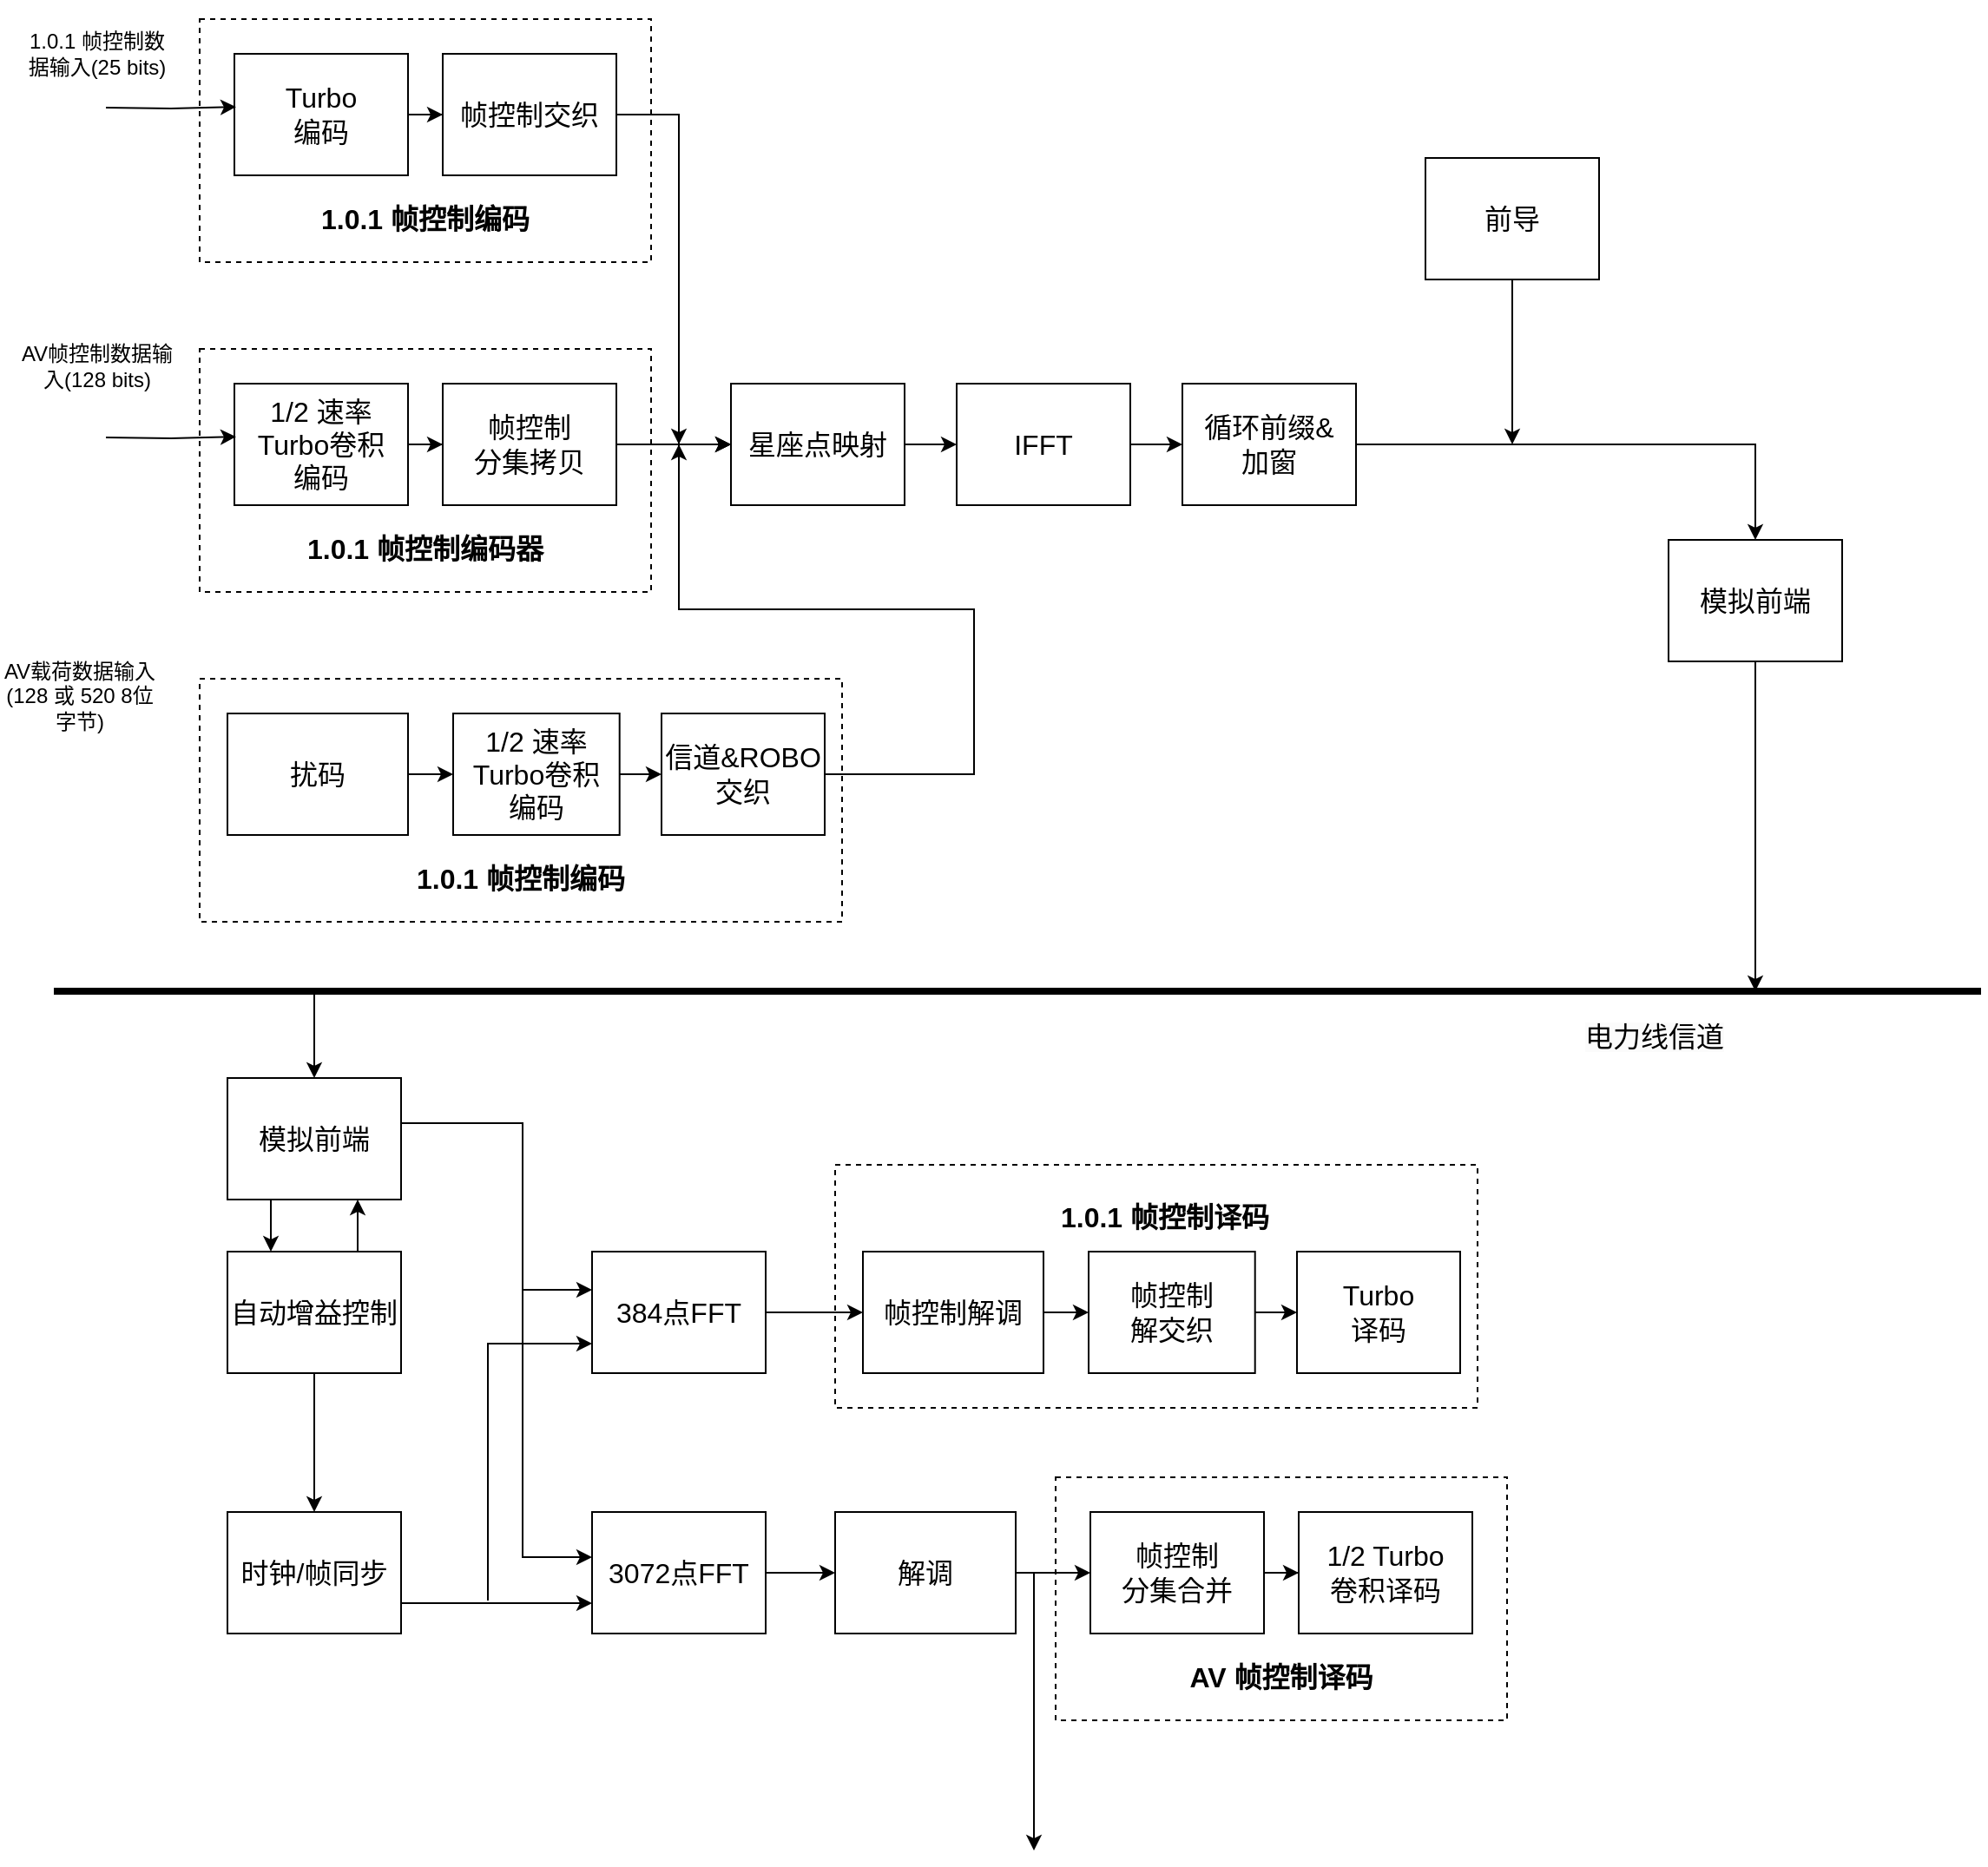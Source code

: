 <mxfile version="22.0.8" type="github">
  <diagram name="第 1 页" id="4Hz0rkFYBHFQYvL2XjP1">
    <mxGraphModel dx="1154" dy="752" grid="1" gridSize="10" guides="1" tooltips="1" connect="1" arrows="1" fold="1" page="1" pageScale="1" pageWidth="827" pageHeight="1169" math="0" shadow="0">
      <root>
        <mxCell id="0" />
        <mxCell id="1" parent="0" />
        <mxCell id="yzfYC1FxkyKj9C1LQhwi-11" value="" style="group;dashed=1;" parent="1" vertex="1" connectable="0">
          <mxGeometry x="154" y="270" width="260" height="140" as="geometry" />
        </mxCell>
        <mxCell id="yzfYC1FxkyKj9C1LQhwi-8" value="&lt;br&gt;&lt;span style=&quot;font-size: 16px;&quot;&gt;&lt;br&gt;&lt;br&gt;&lt;br&gt;&lt;br&gt;&lt;b&gt;1.0.1 帧控制编码&lt;/b&gt;&lt;/span&gt;" style="rounded=0;whiteSpace=wrap;html=1;dashed=1;" parent="yzfYC1FxkyKj9C1LQhwi-11" vertex="1">
          <mxGeometry width="260" height="140" as="geometry" />
        </mxCell>
        <mxCell id="yzfYC1FxkyKj9C1LQhwi-5" value="&lt;font style=&quot;font-size: 16px;&quot;&gt;Turbo&lt;br&gt;编码&lt;/font&gt;" style="rounded=0;whiteSpace=wrap;html=1;" parent="yzfYC1FxkyKj9C1LQhwi-11" vertex="1">
          <mxGeometry x="20" y="20" width="100" height="70" as="geometry" />
        </mxCell>
        <mxCell id="yzfYC1FxkyKj9C1LQhwi-6" value="&lt;font style=&quot;font-size: 16px;&quot;&gt;帧控制交织&lt;/font&gt;" style="rounded=0;whiteSpace=wrap;html=1;" parent="yzfYC1FxkyKj9C1LQhwi-11" vertex="1">
          <mxGeometry x="140" y="20" width="100" height="70" as="geometry" />
        </mxCell>
        <mxCell id="yzfYC1FxkyKj9C1LQhwi-7" value="" style="edgeStyle=orthogonalEdgeStyle;rounded=0;orthogonalLoop=1;jettySize=auto;html=1;" parent="yzfYC1FxkyKj9C1LQhwi-11" source="yzfYC1FxkyKj9C1LQhwi-5" target="yzfYC1FxkyKj9C1LQhwi-6" edge="1">
          <mxGeometry relative="1" as="geometry" />
        </mxCell>
        <mxCell id="yzfYC1FxkyKj9C1LQhwi-13" value="1.0.1 帧控制数据输入(25 bits)" style="rounded=0;whiteSpace=wrap;html=1;strokeColor=#FFFFFF;opacity=0;" parent="1" vertex="1">
          <mxGeometry x="50" y="260" width="90" height="60" as="geometry" />
        </mxCell>
        <mxCell id="yzfYC1FxkyKj9C1LQhwi-15" style="edgeStyle=orthogonalEdgeStyle;rounded=0;orthogonalLoop=1;jettySize=auto;html=1;entryX=0.01;entryY=0.437;entryDx=0;entryDy=0;entryPerimeter=0;" parent="1" target="yzfYC1FxkyKj9C1LQhwi-5" edge="1">
          <mxGeometry relative="1" as="geometry">
            <mxPoint x="100" y="321" as="sourcePoint" />
          </mxGeometry>
        </mxCell>
        <mxCell id="rzh6YcGEG5G2oRxeDgS9-1" value="AV帧控制数据输入(128 bits)" style="rounded=0;whiteSpace=wrap;html=1;strokeColor=#FFFFFF;opacity=0;" vertex="1" parent="1">
          <mxGeometry x="50" y="440" width="90" height="60" as="geometry" />
        </mxCell>
        <mxCell id="rzh6YcGEG5G2oRxeDgS9-14" value="" style="group;dashed=1;" vertex="1" connectable="0" parent="1">
          <mxGeometry x="154" y="460" width="260" height="140" as="geometry" />
        </mxCell>
        <mxCell id="rzh6YcGEG5G2oRxeDgS9-15" value="&lt;br&gt;&lt;span style=&quot;font-size: 16px;&quot;&gt;&lt;br&gt;&lt;br&gt;&lt;br&gt;&lt;br&gt;&lt;b&gt;1.0.1 帧控制编码器&lt;/b&gt;&lt;/span&gt;" style="rounded=0;whiteSpace=wrap;html=1;dashed=1;" vertex="1" parent="rzh6YcGEG5G2oRxeDgS9-14">
          <mxGeometry width="260" height="140" as="geometry" />
        </mxCell>
        <mxCell id="rzh6YcGEG5G2oRxeDgS9-16" value="&lt;font style=&quot;font-size: 16px;&quot;&gt;1/2 速率Turbo卷积&lt;br&gt;编码&lt;/font&gt;" style="rounded=0;whiteSpace=wrap;html=1;" vertex="1" parent="rzh6YcGEG5G2oRxeDgS9-14">
          <mxGeometry x="20" y="20" width="100" height="70" as="geometry" />
        </mxCell>
        <mxCell id="rzh6YcGEG5G2oRxeDgS9-17" value="&lt;span style=&quot;font-size: 16px;&quot;&gt;帧控制&lt;br&gt;分集拷贝&lt;/span&gt;" style="rounded=0;whiteSpace=wrap;html=1;" vertex="1" parent="rzh6YcGEG5G2oRxeDgS9-14">
          <mxGeometry x="140" y="20" width="100" height="70" as="geometry" />
        </mxCell>
        <mxCell id="rzh6YcGEG5G2oRxeDgS9-18" value="" style="edgeStyle=orthogonalEdgeStyle;rounded=0;orthogonalLoop=1;jettySize=auto;html=1;" edge="1" parent="rzh6YcGEG5G2oRxeDgS9-14" source="rzh6YcGEG5G2oRxeDgS9-16" target="rzh6YcGEG5G2oRxeDgS9-17">
          <mxGeometry relative="1" as="geometry" />
        </mxCell>
        <mxCell id="rzh6YcGEG5G2oRxeDgS9-19" style="edgeStyle=orthogonalEdgeStyle;rounded=0;orthogonalLoop=1;jettySize=auto;html=1;entryX=0.01;entryY=0.437;entryDx=0;entryDy=0;entryPerimeter=0;" edge="1" target="rzh6YcGEG5G2oRxeDgS9-16" parent="1">
          <mxGeometry relative="1" as="geometry">
            <mxPoint x="100" y="511" as="sourcePoint" />
          </mxGeometry>
        </mxCell>
        <mxCell id="rzh6YcGEG5G2oRxeDgS9-22" value="AV载荷数据输入(128 或 520 8位字节)" style="rounded=0;whiteSpace=wrap;html=1;strokeColor=#FFFFFF;opacity=0;" vertex="1" parent="1">
          <mxGeometry x="40" y="630" width="90" height="60" as="geometry" />
        </mxCell>
        <mxCell id="rzh6YcGEG5G2oRxeDgS9-23" value="" style="group;dashed=1;" vertex="1" connectable="0" parent="1">
          <mxGeometry x="154" y="650" width="446" height="140" as="geometry" />
        </mxCell>
        <mxCell id="rzh6YcGEG5G2oRxeDgS9-24" value="&lt;br&gt;&lt;span style=&quot;font-size: 16px;&quot;&gt;&lt;br&gt;&lt;br&gt;&lt;br&gt;&lt;br&gt;&lt;b&gt;1.0.1 帧控制编码&lt;/b&gt;&lt;/span&gt;" style="rounded=0;whiteSpace=wrap;html=1;dashed=1;" vertex="1" parent="rzh6YcGEG5G2oRxeDgS9-23">
          <mxGeometry width="370" height="140" as="geometry" />
        </mxCell>
        <mxCell id="rzh6YcGEG5G2oRxeDgS9-25" value="&lt;font style=&quot;font-size: 16px;&quot;&gt;1/2 速率Turbo卷积&lt;br&gt;编码&lt;/font&gt;" style="rounded=0;whiteSpace=wrap;html=1;" vertex="1" parent="rzh6YcGEG5G2oRxeDgS9-23">
          <mxGeometry x="146" y="20" width="95.85" height="70" as="geometry" />
        </mxCell>
        <mxCell id="rzh6YcGEG5G2oRxeDgS9-26" value="&lt;span style=&quot;font-size: 16px;&quot;&gt;信道&amp;amp;ROBO&lt;br&gt;交织&lt;/span&gt;" style="rounded=0;whiteSpace=wrap;html=1;" vertex="1" parent="rzh6YcGEG5G2oRxeDgS9-23">
          <mxGeometry x="266" y="20" width="94" height="70" as="geometry" />
        </mxCell>
        <mxCell id="rzh6YcGEG5G2oRxeDgS9-27" value="" style="edgeStyle=orthogonalEdgeStyle;rounded=0;orthogonalLoop=1;jettySize=auto;html=1;" edge="1" parent="rzh6YcGEG5G2oRxeDgS9-23" source="rzh6YcGEG5G2oRxeDgS9-25" target="rzh6YcGEG5G2oRxeDgS9-26">
          <mxGeometry relative="1" as="geometry" />
        </mxCell>
        <mxCell id="rzh6YcGEG5G2oRxeDgS9-37" value="" style="edgeStyle=orthogonalEdgeStyle;rounded=0;orthogonalLoop=1;jettySize=auto;html=1;" edge="1" parent="rzh6YcGEG5G2oRxeDgS9-23" source="rzh6YcGEG5G2oRxeDgS9-36" target="rzh6YcGEG5G2oRxeDgS9-25">
          <mxGeometry relative="1" as="geometry" />
        </mxCell>
        <mxCell id="rzh6YcGEG5G2oRxeDgS9-36" value="&lt;font style=&quot;font-size: 16px;&quot;&gt;扰码&lt;/font&gt;" style="rounded=0;whiteSpace=wrap;html=1;" vertex="1" parent="rzh6YcGEG5G2oRxeDgS9-23">
          <mxGeometry x="16" y="20" width="104" height="70" as="geometry" />
        </mxCell>
        <mxCell id="rzh6YcGEG5G2oRxeDgS9-46" value="" style="edgeStyle=orthogonalEdgeStyle;rounded=0;orthogonalLoop=1;jettySize=auto;html=1;" edge="1" parent="1" source="rzh6YcGEG5G2oRxeDgS9-38" target="rzh6YcGEG5G2oRxeDgS9-45">
          <mxGeometry relative="1" as="geometry" />
        </mxCell>
        <mxCell id="rzh6YcGEG5G2oRxeDgS9-38" value="&lt;span style=&quot;font-size: 16px;&quot;&gt;星座点映射&lt;/span&gt;" style="rounded=0;whiteSpace=wrap;html=1;" vertex="1" parent="1">
          <mxGeometry x="460" y="480" width="100" height="70" as="geometry" />
        </mxCell>
        <mxCell id="rzh6YcGEG5G2oRxeDgS9-41" style="edgeStyle=orthogonalEdgeStyle;rounded=0;orthogonalLoop=1;jettySize=auto;html=1;exitX=1;exitY=0.5;exitDx=0;exitDy=0;entryX=0;entryY=0.5;entryDx=0;entryDy=0;" edge="1" parent="1" source="rzh6YcGEG5G2oRxeDgS9-17" target="rzh6YcGEG5G2oRxeDgS9-38">
          <mxGeometry relative="1" as="geometry" />
        </mxCell>
        <mxCell id="rzh6YcGEG5G2oRxeDgS9-40" style="edgeStyle=orthogonalEdgeStyle;rounded=0;orthogonalLoop=1;jettySize=auto;html=1;exitX=1;exitY=0.5;exitDx=0;exitDy=0;entryX=0;entryY=0.5;entryDx=0;entryDy=0;" edge="1" parent="1" source="yzfYC1FxkyKj9C1LQhwi-6" target="rzh6YcGEG5G2oRxeDgS9-38">
          <mxGeometry relative="1" as="geometry">
            <mxPoint x="440" y="510" as="targetPoint" />
            <Array as="points">
              <mxPoint x="430" y="325" />
              <mxPoint x="430" y="515" />
            </Array>
          </mxGeometry>
        </mxCell>
        <mxCell id="rzh6YcGEG5G2oRxeDgS9-42" style="edgeStyle=orthogonalEdgeStyle;rounded=0;orthogonalLoop=1;jettySize=auto;html=1;exitX=1;exitY=0.5;exitDx=0;exitDy=0;entryX=0;entryY=0.5;entryDx=0;entryDy=0;" edge="1" parent="1" source="rzh6YcGEG5G2oRxeDgS9-26" target="rzh6YcGEG5G2oRxeDgS9-38">
          <mxGeometry relative="1" as="geometry">
            <Array as="points">
              <mxPoint x="600" y="705" />
              <mxPoint x="600" y="610" />
              <mxPoint x="430" y="610" />
              <mxPoint x="430" y="515" />
            </Array>
          </mxGeometry>
        </mxCell>
        <mxCell id="rzh6YcGEG5G2oRxeDgS9-43" value="" style="endArrow=classic;html=1;rounded=0;" edge="1" parent="1">
          <mxGeometry width="50" height="50" relative="1" as="geometry">
            <mxPoint x="430" y="335" as="sourcePoint" />
            <mxPoint x="430" y="515" as="targetPoint" />
          </mxGeometry>
        </mxCell>
        <mxCell id="rzh6YcGEG5G2oRxeDgS9-44" value="" style="endArrow=classic;html=1;rounded=0;" edge="1" parent="1">
          <mxGeometry width="50" height="50" relative="1" as="geometry">
            <mxPoint x="430" y="575" as="sourcePoint" />
            <mxPoint x="430" y="515" as="targetPoint" />
          </mxGeometry>
        </mxCell>
        <mxCell id="rzh6YcGEG5G2oRxeDgS9-49" value="" style="edgeStyle=orthogonalEdgeStyle;rounded=0;orthogonalLoop=1;jettySize=auto;html=1;" edge="1" parent="1" source="rzh6YcGEG5G2oRxeDgS9-45" target="rzh6YcGEG5G2oRxeDgS9-48">
          <mxGeometry relative="1" as="geometry" />
        </mxCell>
        <mxCell id="rzh6YcGEG5G2oRxeDgS9-45" value="&lt;span style=&quot;font-size: 16px;&quot;&gt;IFFT&lt;/span&gt;" style="rounded=0;whiteSpace=wrap;html=1;" vertex="1" parent="1">
          <mxGeometry x="590" y="480" width="100" height="70" as="geometry" />
        </mxCell>
        <mxCell id="rzh6YcGEG5G2oRxeDgS9-54" style="edgeStyle=orthogonalEdgeStyle;rounded=0;orthogonalLoop=1;jettySize=auto;html=1;exitX=1;exitY=0.5;exitDx=0;exitDy=0;entryX=0.5;entryY=0;entryDx=0;entryDy=0;" edge="1" parent="1" source="rzh6YcGEG5G2oRxeDgS9-48" target="rzh6YcGEG5G2oRxeDgS9-50">
          <mxGeometry relative="1" as="geometry" />
        </mxCell>
        <mxCell id="rzh6YcGEG5G2oRxeDgS9-48" value="&lt;span style=&quot;font-size: 16px;&quot;&gt;循环前缀&amp;amp;&lt;br&gt;加窗&lt;/span&gt;" style="rounded=0;whiteSpace=wrap;html=1;" vertex="1" parent="1">
          <mxGeometry x="720" y="480" width="100" height="70" as="geometry" />
        </mxCell>
        <mxCell id="rzh6YcGEG5G2oRxeDgS9-57" style="edgeStyle=orthogonalEdgeStyle;rounded=0;orthogonalLoop=1;jettySize=auto;html=1;" edge="1" parent="1" source="rzh6YcGEG5G2oRxeDgS9-50">
          <mxGeometry relative="1" as="geometry">
            <mxPoint x="1050" y="830.0" as="targetPoint" />
          </mxGeometry>
        </mxCell>
        <mxCell id="rzh6YcGEG5G2oRxeDgS9-50" value="&lt;span style=&quot;font-size: 16px;&quot;&gt;模拟前端&lt;/span&gt;" style="rounded=0;whiteSpace=wrap;html=1;" vertex="1" parent="1">
          <mxGeometry x="1000" y="570" width="100" height="70" as="geometry" />
        </mxCell>
        <mxCell id="rzh6YcGEG5G2oRxeDgS9-55" style="edgeStyle=orthogonalEdgeStyle;rounded=0;orthogonalLoop=1;jettySize=auto;html=1;" edge="1" parent="1" source="rzh6YcGEG5G2oRxeDgS9-51">
          <mxGeometry relative="1" as="geometry">
            <mxPoint x="910" y="515" as="targetPoint" />
            <mxPoint x="910" y="425" as="sourcePoint" />
          </mxGeometry>
        </mxCell>
        <mxCell id="rzh6YcGEG5G2oRxeDgS9-51" value="&lt;span style=&quot;font-size: 16px;&quot;&gt;前导&lt;/span&gt;" style="rounded=0;whiteSpace=wrap;html=1;" vertex="1" parent="1">
          <mxGeometry x="860" y="350" width="100" height="70" as="geometry" />
        </mxCell>
        <mxCell id="rzh6YcGEG5G2oRxeDgS9-56" value="" style="endArrow=none;html=1;rounded=0;strokeWidth=4;" edge="1" parent="1">
          <mxGeometry width="50" height="50" relative="1" as="geometry">
            <mxPoint x="70" y="830" as="sourcePoint" />
            <mxPoint x="1180" y="830" as="targetPoint" />
          </mxGeometry>
        </mxCell>
        <mxCell id="rzh6YcGEG5G2oRxeDgS9-58" value="&lt;span style=&quot;color: rgb(0, 0, 0); font-family: Helvetica; font-size: 16px; font-style: normal; font-variant-ligatures: normal; font-variant-caps: normal; font-weight: 400; letter-spacing: normal; orphans: 2; text-align: center; text-indent: 0px; text-transform: none; widows: 2; word-spacing: 0px; -webkit-text-stroke-width: 0px; background-color: rgb(251, 251, 251); text-decoration-thickness: initial; text-decoration-style: initial; text-decoration-color: initial; float: none; display: inline !important;&quot;&gt;电力线信道&lt;/span&gt;" style="text;whiteSpace=wrap;html=1;" vertex="1" parent="1">
          <mxGeometry x="950" y="840" width="100" height="40" as="geometry" />
        </mxCell>
        <mxCell id="rzh6YcGEG5G2oRxeDgS9-75" style="edgeStyle=orthogonalEdgeStyle;rounded=0;orthogonalLoop=1;jettySize=auto;html=1;" edge="1" parent="1">
          <mxGeometry relative="1" as="geometry">
            <mxPoint x="380" y="1156" as="targetPoint" />
            <mxPoint x="270" y="906.0" as="sourcePoint" />
            <Array as="points">
              <mxPoint x="340" y="906" />
              <mxPoint x="340" y="1156" />
            </Array>
          </mxGeometry>
        </mxCell>
        <mxCell id="rzh6YcGEG5G2oRxeDgS9-81" style="edgeStyle=orthogonalEdgeStyle;rounded=0;orthogonalLoop=1;jettySize=auto;html=1;exitX=0.25;exitY=1;exitDx=0;exitDy=0;entryX=0.25;entryY=0;entryDx=0;entryDy=0;" edge="1" parent="1" source="rzh6YcGEG5G2oRxeDgS9-59" target="rzh6YcGEG5G2oRxeDgS9-62">
          <mxGeometry relative="1" as="geometry" />
        </mxCell>
        <mxCell id="rzh6YcGEG5G2oRxeDgS9-59" value="&lt;span style=&quot;font-size: 16px;&quot;&gt;模拟前端&lt;/span&gt;" style="rounded=0;whiteSpace=wrap;html=1;" vertex="1" parent="1">
          <mxGeometry x="170" y="880" width="100" height="70" as="geometry" />
        </mxCell>
        <mxCell id="rzh6YcGEG5G2oRxeDgS9-71" value="" style="edgeStyle=orthogonalEdgeStyle;rounded=0;orthogonalLoop=1;jettySize=auto;html=1;" edge="1" parent="1" source="rzh6YcGEG5G2oRxeDgS9-62" target="rzh6YcGEG5G2oRxeDgS9-70">
          <mxGeometry relative="1" as="geometry" />
        </mxCell>
        <mxCell id="rzh6YcGEG5G2oRxeDgS9-82" style="edgeStyle=orthogonalEdgeStyle;rounded=0;orthogonalLoop=1;jettySize=auto;html=1;exitX=0.75;exitY=0;exitDx=0;exitDy=0;entryX=0.75;entryY=1;entryDx=0;entryDy=0;" edge="1" parent="1" source="rzh6YcGEG5G2oRxeDgS9-62" target="rzh6YcGEG5G2oRxeDgS9-59">
          <mxGeometry relative="1" as="geometry" />
        </mxCell>
        <mxCell id="rzh6YcGEG5G2oRxeDgS9-62" value="&lt;span style=&quot;font-size: 16px;&quot;&gt;自动增益控制&lt;/span&gt;" style="rounded=0;whiteSpace=wrap;html=1;" vertex="1" parent="1">
          <mxGeometry x="170" y="980" width="100" height="70" as="geometry" />
        </mxCell>
        <mxCell id="rzh6YcGEG5G2oRxeDgS9-69" value="" style="endArrow=classic;html=1;rounded=0;entryX=0.5;entryY=0;entryDx=0;entryDy=0;" edge="1" parent="1" target="rzh6YcGEG5G2oRxeDgS9-59">
          <mxGeometry width="50" height="50" relative="1" as="geometry">
            <mxPoint x="220" y="830" as="sourcePoint" />
            <mxPoint x="250" y="790" as="targetPoint" />
          </mxGeometry>
        </mxCell>
        <mxCell id="rzh6YcGEG5G2oRxeDgS9-80" style="edgeStyle=orthogonalEdgeStyle;rounded=0;orthogonalLoop=1;jettySize=auto;html=1;exitX=1;exitY=0.75;exitDx=0;exitDy=0;entryX=0;entryY=0.75;entryDx=0;entryDy=0;" edge="1" parent="1" source="rzh6YcGEG5G2oRxeDgS9-70" target="rzh6YcGEG5G2oRxeDgS9-74">
          <mxGeometry relative="1" as="geometry" />
        </mxCell>
        <mxCell id="rzh6YcGEG5G2oRxeDgS9-70" value="&lt;span style=&quot;font-size: 16px;&quot;&gt;时钟/帧同步&lt;/span&gt;" style="rounded=0;whiteSpace=wrap;html=1;" vertex="1" parent="1">
          <mxGeometry x="170" y="1130" width="100" height="70" as="geometry" />
        </mxCell>
        <mxCell id="rzh6YcGEG5G2oRxeDgS9-72" value="&lt;span style=&quot;font-size: 16px;&quot;&gt;384点FFT&lt;/span&gt;" style="rounded=0;whiteSpace=wrap;html=1;" vertex="1" parent="1">
          <mxGeometry x="380" y="980" width="100" height="70" as="geometry" />
        </mxCell>
        <mxCell id="rzh6YcGEG5G2oRxeDgS9-97" style="edgeStyle=orthogonalEdgeStyle;rounded=0;orthogonalLoop=1;jettySize=auto;html=1;exitX=1;exitY=0.5;exitDx=0;exitDy=0;entryX=0;entryY=0.5;entryDx=0;entryDy=0;" edge="1" parent="1" source="rzh6YcGEG5G2oRxeDgS9-74" target="rzh6YcGEG5G2oRxeDgS9-96">
          <mxGeometry relative="1" as="geometry" />
        </mxCell>
        <mxCell id="rzh6YcGEG5G2oRxeDgS9-74" value="&lt;span style=&quot;font-size: 16px;&quot;&gt;3072点FFT&lt;/span&gt;" style="rounded=0;whiteSpace=wrap;html=1;" vertex="1" parent="1">
          <mxGeometry x="380" y="1130" width="100" height="70" as="geometry" />
        </mxCell>
        <mxCell id="rzh6YcGEG5G2oRxeDgS9-77" value="" style="endArrow=classic;html=1;rounded=0;entryX=0;entryY=0.5;entryDx=0;entryDy=0;" edge="1" parent="1">
          <mxGeometry width="50" height="50" relative="1" as="geometry">
            <mxPoint x="340" y="1002" as="sourcePoint" />
            <mxPoint x="380" y="1002" as="targetPoint" />
          </mxGeometry>
        </mxCell>
        <mxCell id="rzh6YcGEG5G2oRxeDgS9-83" value="" style="endArrow=classic;html=1;rounded=0;" edge="1" parent="1">
          <mxGeometry width="50" height="50" relative="1" as="geometry">
            <mxPoint x="320" y="1181" as="sourcePoint" />
            <mxPoint x="380" y="1033" as="targetPoint" />
            <Array as="points">
              <mxPoint x="320" y="1033" />
            </Array>
          </mxGeometry>
        </mxCell>
        <mxCell id="rzh6YcGEG5G2oRxeDgS9-85" value="" style="group;dashed=1;" vertex="1" connectable="0" parent="1">
          <mxGeometry x="520" y="960" width="446" height="140" as="geometry" />
        </mxCell>
        <mxCell id="rzh6YcGEG5G2oRxeDgS9-86" value="" style="rounded=0;whiteSpace=wrap;html=1;dashed=1;" vertex="1" parent="rzh6YcGEG5G2oRxeDgS9-85">
          <mxGeometry y="-30" width="370" height="140" as="geometry" />
        </mxCell>
        <mxCell id="rzh6YcGEG5G2oRxeDgS9-87" value="&lt;span style=&quot;font-size: 16px;&quot;&gt;帧控制&lt;br&gt;解交织&lt;/span&gt;" style="rounded=0;whiteSpace=wrap;html=1;" vertex="1" parent="rzh6YcGEG5G2oRxeDgS9-85">
          <mxGeometry x="146" y="20" width="95.85" height="70" as="geometry" />
        </mxCell>
        <mxCell id="rzh6YcGEG5G2oRxeDgS9-88" value="&lt;span style=&quot;font-size: 16px;&quot;&gt;Turbo&lt;br&gt;译码&lt;/span&gt;" style="rounded=0;whiteSpace=wrap;html=1;" vertex="1" parent="rzh6YcGEG5G2oRxeDgS9-85">
          <mxGeometry x="266" y="20" width="94" height="70" as="geometry" />
        </mxCell>
        <mxCell id="rzh6YcGEG5G2oRxeDgS9-89" value="" style="edgeStyle=orthogonalEdgeStyle;rounded=0;orthogonalLoop=1;jettySize=auto;html=1;" edge="1" parent="rzh6YcGEG5G2oRxeDgS9-85" source="rzh6YcGEG5G2oRxeDgS9-87" target="rzh6YcGEG5G2oRxeDgS9-88">
          <mxGeometry relative="1" as="geometry" />
        </mxCell>
        <mxCell id="rzh6YcGEG5G2oRxeDgS9-90" value="" style="edgeStyle=orthogonalEdgeStyle;rounded=0;orthogonalLoop=1;jettySize=auto;html=1;" edge="1" parent="rzh6YcGEG5G2oRxeDgS9-85" source="rzh6YcGEG5G2oRxeDgS9-91" target="rzh6YcGEG5G2oRxeDgS9-87">
          <mxGeometry relative="1" as="geometry" />
        </mxCell>
        <mxCell id="rzh6YcGEG5G2oRxeDgS9-91" value="&lt;font style=&quot;font-size: 16px;&quot;&gt;帧控制解调&lt;/font&gt;" style="rounded=0;whiteSpace=wrap;html=1;" vertex="1" parent="rzh6YcGEG5G2oRxeDgS9-85">
          <mxGeometry x="16" y="20" width="104" height="70" as="geometry" />
        </mxCell>
        <mxCell id="rzh6YcGEG5G2oRxeDgS9-92" value="&lt;font style=&quot;font-size: 16px;&quot;&gt;&lt;b&gt;1.0.1 帧控制译码&lt;/b&gt;&lt;/font&gt;" style="rounded=0;whiteSpace=wrap;html=1;strokeColor=#FFFFFF;opacity=0;" vertex="1" parent="1">
          <mxGeometry x="640" y="930" width="140" height="60" as="geometry" />
        </mxCell>
        <mxCell id="rzh6YcGEG5G2oRxeDgS9-96" value="&lt;font style=&quot;font-size: 16px;&quot;&gt;解调&lt;/font&gt;" style="rounded=0;whiteSpace=wrap;html=1;" vertex="1" parent="1">
          <mxGeometry x="520" y="1130" width="104" height="70" as="geometry" />
        </mxCell>
        <mxCell id="rzh6YcGEG5G2oRxeDgS9-94" style="edgeStyle=orthogonalEdgeStyle;rounded=0;orthogonalLoop=1;jettySize=auto;html=1;exitX=1;exitY=0.5;exitDx=0;exitDy=0;entryX=0;entryY=0.5;entryDx=0;entryDy=0;" edge="1" parent="1" source="rzh6YcGEG5G2oRxeDgS9-72" target="rzh6YcGEG5G2oRxeDgS9-91">
          <mxGeometry relative="1" as="geometry" />
        </mxCell>
        <mxCell id="rzh6YcGEG5G2oRxeDgS9-98" value="&lt;br&gt;&lt;span style=&quot;font-size: 16px;&quot;&gt;&lt;br&gt;&lt;br&gt;&lt;br&gt;&lt;br&gt;&lt;b&gt;AV 帧控制译码&lt;/b&gt;&lt;/span&gt;" style="rounded=0;whiteSpace=wrap;html=1;dashed=1;" vertex="1" parent="1">
          <mxGeometry x="647" y="1110" width="260" height="140" as="geometry" />
        </mxCell>
        <mxCell id="rzh6YcGEG5G2oRxeDgS9-99" value="&lt;span style=&quot;font-size: 16px;&quot;&gt;帧控制&lt;br&gt;分集合并&lt;/span&gt;" style="rounded=0;whiteSpace=wrap;html=1;" vertex="1" parent="1">
          <mxGeometry x="667" y="1130" width="100" height="70" as="geometry" />
        </mxCell>
        <mxCell id="rzh6YcGEG5G2oRxeDgS9-100" value="&lt;span style=&quot;font-size: 16px;&quot;&gt;1/2 Turbo&lt;br&gt;卷积译码&lt;br&gt;&lt;/span&gt;" style="rounded=0;whiteSpace=wrap;html=1;" vertex="1" parent="1">
          <mxGeometry x="787" y="1130" width="100" height="70" as="geometry" />
        </mxCell>
        <mxCell id="rzh6YcGEG5G2oRxeDgS9-101" value="" style="edgeStyle=orthogonalEdgeStyle;rounded=0;orthogonalLoop=1;jettySize=auto;html=1;" edge="1" parent="1" source="rzh6YcGEG5G2oRxeDgS9-99" target="rzh6YcGEG5G2oRxeDgS9-100">
          <mxGeometry relative="1" as="geometry" />
        </mxCell>
        <mxCell id="rzh6YcGEG5G2oRxeDgS9-102" value="" style="edgeStyle=orthogonalEdgeStyle;rounded=0;orthogonalLoop=1;jettySize=auto;html=1;" edge="1" parent="1" source="rzh6YcGEG5G2oRxeDgS9-96" target="rzh6YcGEG5G2oRxeDgS9-99">
          <mxGeometry relative="1" as="geometry" />
        </mxCell>
        <mxCell id="rzh6YcGEG5G2oRxeDgS9-103" value="" style="endArrow=classic;html=1;rounded=0;" edge="1" parent="1">
          <mxGeometry width="50" height="50" relative="1" as="geometry">
            <mxPoint x="634.5" y="1165" as="sourcePoint" />
            <mxPoint x="634.5" y="1325" as="targetPoint" />
          </mxGeometry>
        </mxCell>
      </root>
    </mxGraphModel>
  </diagram>
</mxfile>
